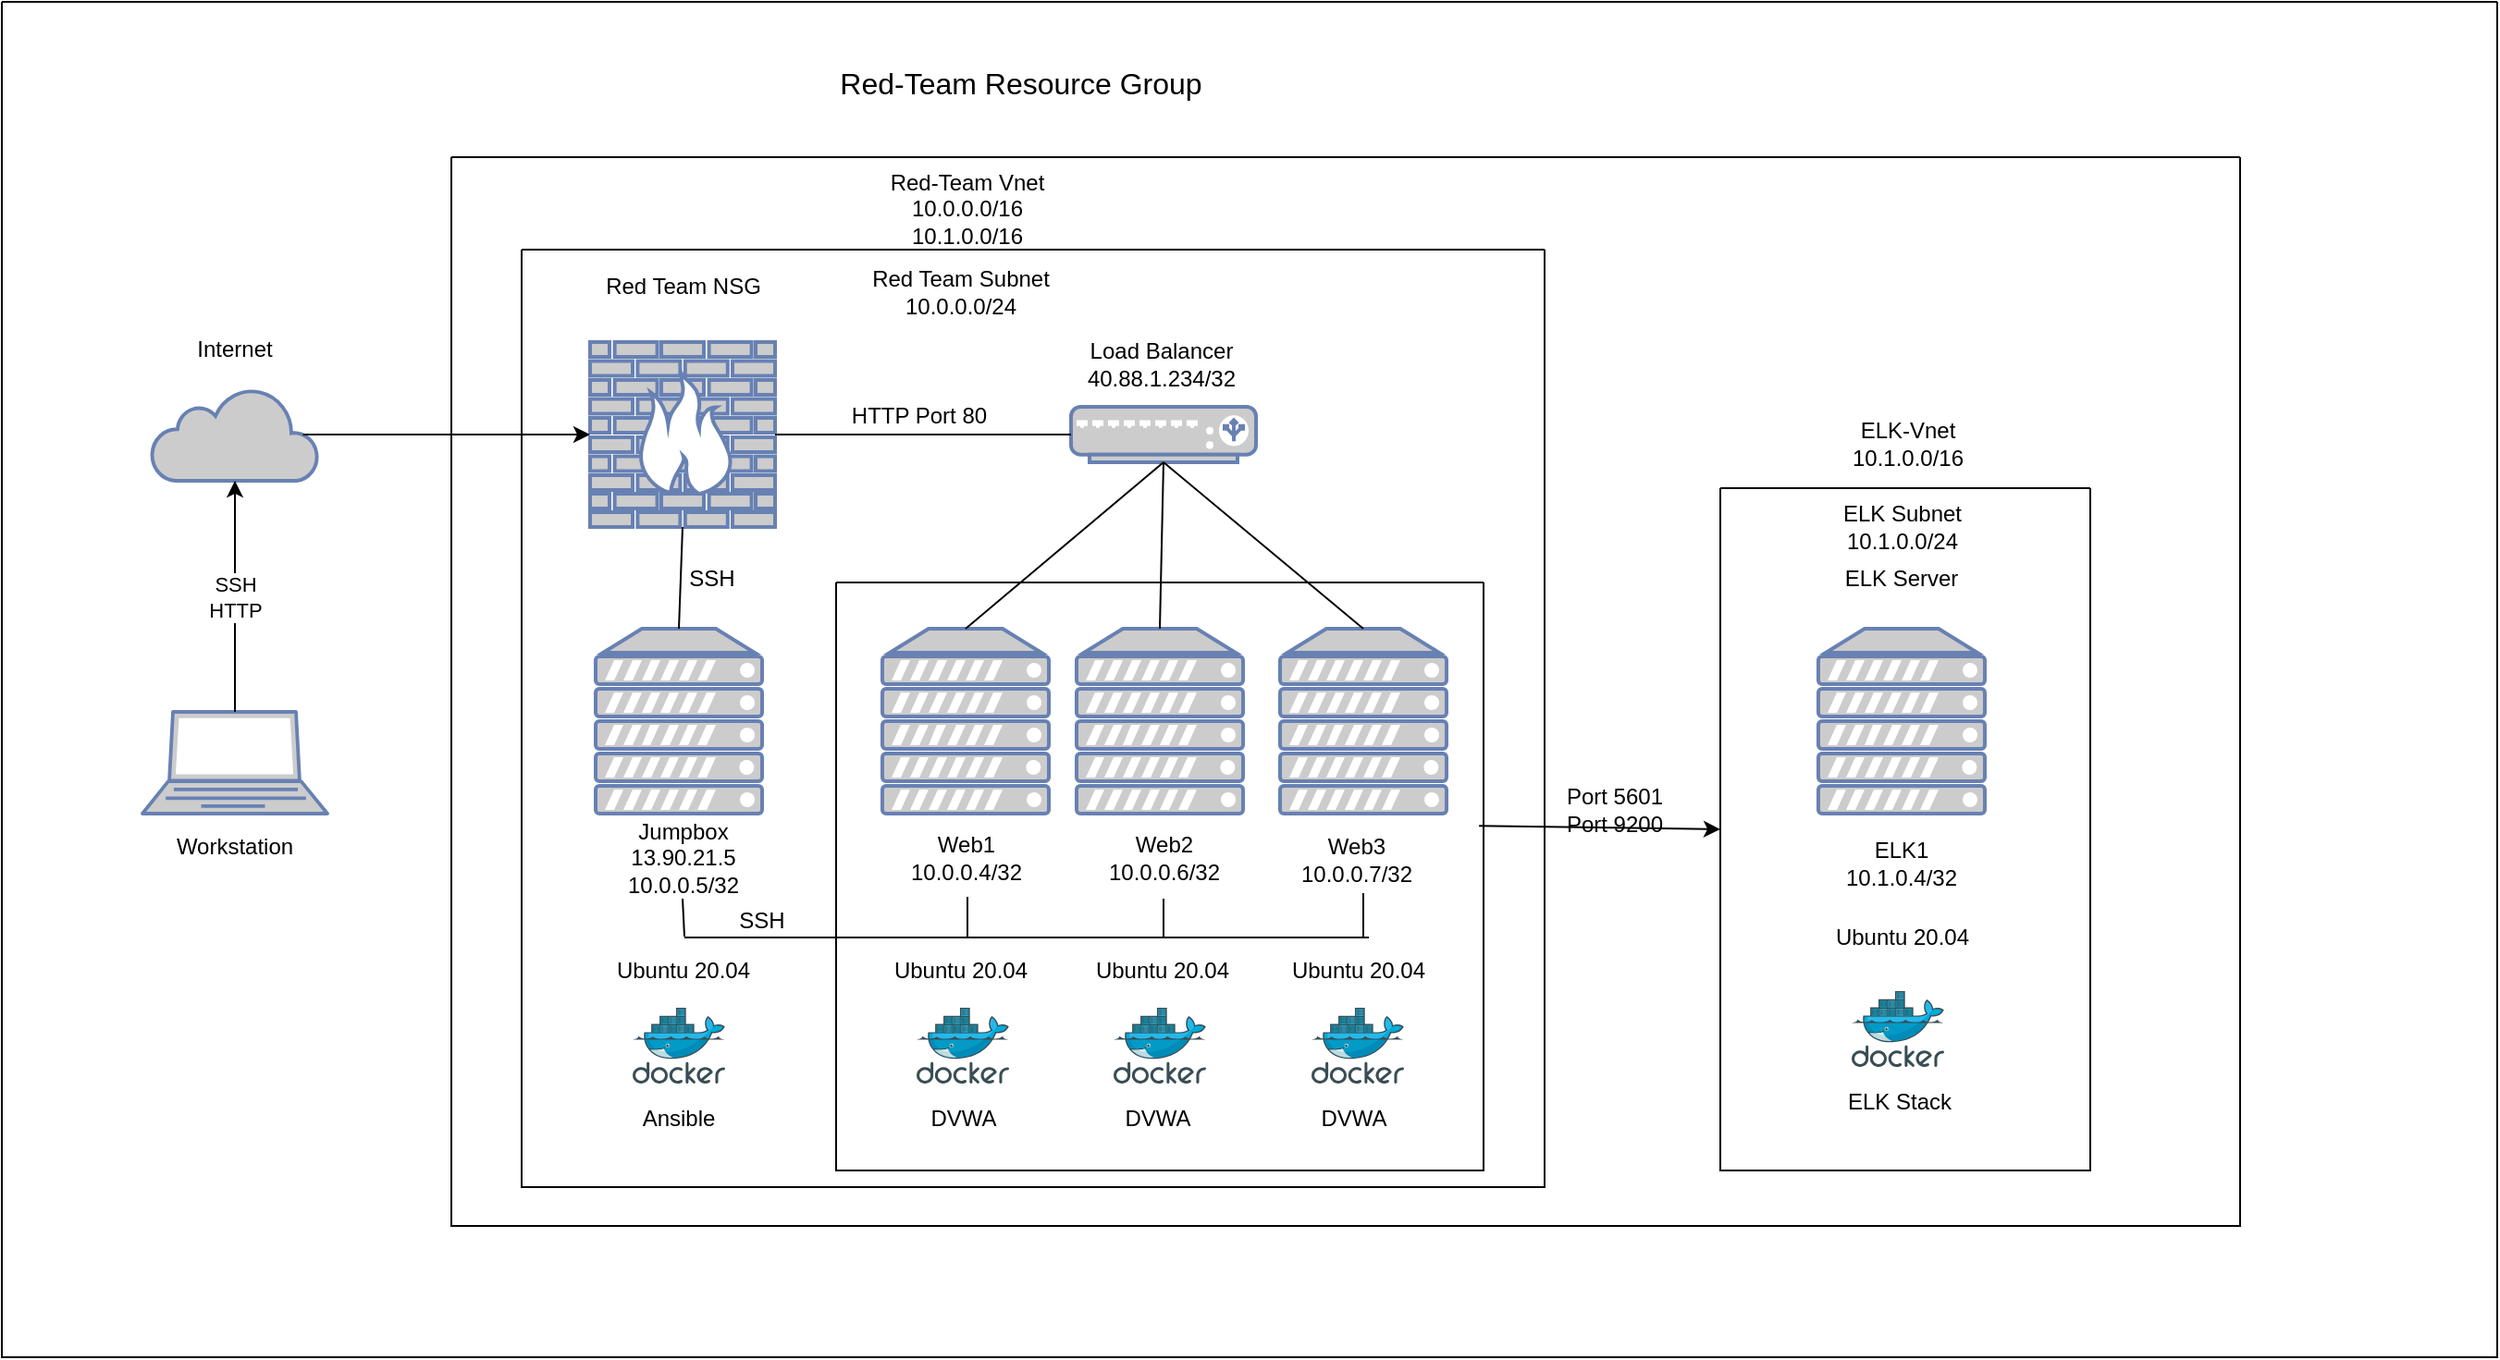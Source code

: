 <mxfile version="14.9.5" type="device"><diagram id="i4cquBmJH-5wGHcwKGQo" name="Page-1"><mxGraphModel dx="1102" dy="535" grid="1" gridSize="10" guides="1" tooltips="1" connect="1" arrows="1" fold="1" page="1" pageScale="1" pageWidth="850" pageHeight="1100" math="0" shadow="0"><root><mxCell id="0"/><mxCell id="1" parent="0"/><mxCell id="ZMiNI6_Ap2nqzIbHFZyc-1" value="" style="swimlane;startSize=0;fillColor=#D5E8D4;" vertex="1" parent="1"><mxGeometry x="9" y="26" width="1349" height="733" as="geometry"/></mxCell><mxCell id="ZMiNI6_Ap2nqzIbHFZyc-2" value="" style="swimlane;startSize=0;" vertex="1" parent="1"><mxGeometry x="252" y="110" width="967" height="578" as="geometry"/></mxCell><mxCell id="ZMiNI6_Ap2nqzIbHFZyc-3" value="" style="fontColor=#0066CC;verticalAlign=top;verticalLabelPosition=bottom;labelPosition=center;align=center;html=1;outlineConnect=0;fillColor=#CCCCCC;strokeColor=#6881B3;gradientColor=none;gradientDirection=north;strokeWidth=2;shape=mxgraph.networks.firewall;" vertex="1" parent="ZMiNI6_Ap2nqzIbHFZyc-2"><mxGeometry x="75" y="100" width="100" height="100" as="geometry"/></mxCell><mxCell id="ZMiNI6_Ap2nqzIbHFZyc-4" value="" style="fontColor=#0066CC;verticalAlign=top;verticalLabelPosition=bottom;labelPosition=center;align=center;html=1;outlineConnect=0;fillColor=#CCCCCC;strokeColor=#6881B3;gradientColor=none;gradientDirection=north;strokeWidth=2;shape=mxgraph.networks.load_balancer;" vertex="1" parent="ZMiNI6_Ap2nqzIbHFZyc-2"><mxGeometry x="335" y="135" width="100" height="30" as="geometry"/></mxCell><mxCell id="ZMiNI6_Ap2nqzIbHFZyc-5" value="" style="endArrow=none;html=1;entryX=0;entryY=0.5;entryDx=0;entryDy=0;entryPerimeter=0;exitX=1;exitY=0.5;exitDx=0;exitDy=0;exitPerimeter=0;" edge="1" parent="ZMiNI6_Ap2nqzIbHFZyc-2" source="ZMiNI6_Ap2nqzIbHFZyc-3" target="ZMiNI6_Ap2nqzIbHFZyc-4"><mxGeometry width="50" height="50" relative="1" as="geometry"><mxPoint x="210" y="170" as="sourcePoint"/><mxPoint x="260" y="120" as="targetPoint"/></mxGeometry></mxCell><mxCell id="ZMiNI6_Ap2nqzIbHFZyc-6" value="Red Team NSG" style="text;html=1;strokeColor=none;fillColor=none;align=center;verticalAlign=middle;whiteSpace=wrap;rounded=0;fontSize=12;" vertex="1" parent="ZMiNI6_Ap2nqzIbHFZyc-2"><mxGeometry x="54.5" y="60" width="141" height="20" as="geometry"/></mxCell><mxCell id="ZMiNI6_Ap2nqzIbHFZyc-7" value="Jumpbox&lt;br&gt;13.90.21.5&lt;br&gt;10.0.0.5/32" style="text;html=1;strokeColor=none;fillColor=none;align=center;verticalAlign=middle;whiteSpace=wrap;rounded=0;fontSize=12;" vertex="1" parent="ZMiNI6_Ap2nqzIbHFZyc-2"><mxGeometry x="81.5" y="369" width="87" height="20" as="geometry"/></mxCell><mxCell id="ZMiNI6_Ap2nqzIbHFZyc-8" value="Web1&lt;br&gt;10.0.0.4/32" style="text;html=1;strokeColor=none;fillColor=none;align=center;verticalAlign=middle;whiteSpace=wrap;rounded=0;fontSize=12;" vertex="1" parent="ZMiNI6_Ap2nqzIbHFZyc-2"><mxGeometry x="237" y="369" width="83" height="20" as="geometry"/></mxCell><mxCell id="ZMiNI6_Ap2nqzIbHFZyc-9" value="Web2&lt;br&gt;10.0.0.6/32" style="text;html=1;strokeColor=none;fillColor=none;align=center;verticalAlign=middle;whiteSpace=wrap;rounded=0;fontSize=12;" vertex="1" parent="ZMiNI6_Ap2nqzIbHFZyc-2"><mxGeometry x="343.5" y="369" width="83" height="20" as="geometry"/></mxCell><mxCell id="ZMiNI6_Ap2nqzIbHFZyc-10" value="Load Balancer&lt;br&gt;40.88.1.234/32" style="text;html=1;strokeColor=none;fillColor=none;align=center;verticalAlign=middle;whiteSpace=wrap;rounded=0;fontSize=12;" vertex="1" parent="ZMiNI6_Ap2nqzIbHFZyc-2"><mxGeometry x="335" y="102" width="98" height="20" as="geometry"/></mxCell><mxCell id="ZMiNI6_Ap2nqzIbHFZyc-11" value="Red-Team Vnet&lt;br&gt;10.0.0.0/16&lt;br&gt;10.1.0.0/16" style="text;html=1;strokeColor=none;fillColor=none;align=center;verticalAlign=middle;whiteSpace=wrap;rounded=0;fontSize=12;" vertex="1" parent="ZMiNI6_Ap2nqzIbHFZyc-2"><mxGeometry x="225.5" y="18" width="106" height="20" as="geometry"/></mxCell><mxCell id="ZMiNI6_Ap2nqzIbHFZyc-12" value="Red Team Subnet&lt;br&gt;10.0.0.0/24" style="text;html=1;strokeColor=none;fillColor=none;align=center;verticalAlign=middle;whiteSpace=wrap;rounded=0;fontSize=12;" vertex="1" parent="ZMiNI6_Ap2nqzIbHFZyc-2"><mxGeometry x="219" y="63" width="112.5" height="20" as="geometry"/></mxCell><mxCell id="ZMiNI6_Ap2nqzIbHFZyc-13" value="" style="aspect=fixed;html=1;points=[];align=center;image;fontSize=12;image=img/lib/mscae/Docker.svg;" vertex="1" parent="ZMiNI6_Ap2nqzIbHFZyc-2"><mxGeometry x="98" y="460" width="50" height="41" as="geometry"/></mxCell><mxCell id="ZMiNI6_Ap2nqzIbHFZyc-14" value="SSH" style="text;html=1;strokeColor=none;fillColor=none;align=center;verticalAlign=middle;whiteSpace=wrap;rounded=0;fontSize=12;" vertex="1" parent="ZMiNI6_Ap2nqzIbHFZyc-2"><mxGeometry x="121" y="218" width="40" height="20" as="geometry"/></mxCell><mxCell id="ZMiNI6_Ap2nqzIbHFZyc-15" value="" style="line;strokeWidth=1;html=1;perimeter=backbonePerimeter;points=[];outlineConnect=0;fontSize=12;" vertex="1" parent="ZMiNI6_Ap2nqzIbHFZyc-2"><mxGeometry x="126" y="417" width="370" height="10" as="geometry"/></mxCell><mxCell id="ZMiNI6_Ap2nqzIbHFZyc-16" value="" style="endArrow=none;html=1;fontSize=12;" edge="1" parent="ZMiNI6_Ap2nqzIbHFZyc-2" source="ZMiNI6_Ap2nqzIbHFZyc-15"><mxGeometry width="50" height="50" relative="1" as="geometry"><mxPoint x="149" y="157" as="sourcePoint"/><mxPoint x="125" y="401" as="targetPoint"/></mxGeometry></mxCell><mxCell id="ZMiNI6_Ap2nqzIbHFZyc-17" value="" style="endArrow=none;html=1;fontSize=12;" edge="1" parent="ZMiNI6_Ap2nqzIbHFZyc-2" source="ZMiNI6_Ap2nqzIbHFZyc-15"><mxGeometry width="50" height="50" relative="1" as="geometry"><mxPoint x="149" y="157" as="sourcePoint"/><mxPoint x="279" y="400" as="targetPoint"/></mxGeometry></mxCell><mxCell id="ZMiNI6_Ap2nqzIbHFZyc-18" value="" style="endArrow=none;html=1;fontSize=12;" edge="1" parent="ZMiNI6_Ap2nqzIbHFZyc-2" source="ZMiNI6_Ap2nqzIbHFZyc-15"><mxGeometry width="50" height="50" relative="1" as="geometry"><mxPoint x="149" y="157" as="sourcePoint"/><mxPoint x="385" y="401" as="targetPoint"/></mxGeometry></mxCell><mxCell id="ZMiNI6_Ap2nqzIbHFZyc-19" value="SSH" style="text;html=1;strokeColor=none;fillColor=none;align=center;verticalAlign=middle;whiteSpace=wrap;rounded=0;fontSize=12;" vertex="1" parent="ZMiNI6_Ap2nqzIbHFZyc-2"><mxGeometry x="148" y="403" width="40" height="20" as="geometry"/></mxCell><mxCell id="ZMiNI6_Ap2nqzIbHFZyc-20" value="Ansible" style="text;html=1;strokeColor=none;fillColor=none;align=center;verticalAlign=middle;whiteSpace=wrap;rounded=0;fontSize=12;" vertex="1" parent="ZMiNI6_Ap2nqzIbHFZyc-2"><mxGeometry x="103" y="510" width="40" height="20" as="geometry"/></mxCell><mxCell id="ZMiNI6_Ap2nqzIbHFZyc-21" value="" style="aspect=fixed;html=1;points=[];align=center;image;fontSize=12;image=img/lib/mscae/Docker.svg;" vertex="1" parent="ZMiNI6_Ap2nqzIbHFZyc-2"><mxGeometry x="251.5" y="460" width="50" height="41" as="geometry"/></mxCell><mxCell id="ZMiNI6_Ap2nqzIbHFZyc-22" value="" style="aspect=fixed;html=1;points=[];align=center;image;fontSize=12;image=img/lib/mscae/Docker.svg;" vertex="1" parent="ZMiNI6_Ap2nqzIbHFZyc-2"><mxGeometry x="358" y="460" width="50" height="41" as="geometry"/></mxCell><mxCell id="ZMiNI6_Ap2nqzIbHFZyc-23" value="" style="aspect=fixed;html=1;points=[];align=center;image;fontSize=12;image=img/lib/mscae/Docker.svg;" vertex="1" parent="ZMiNI6_Ap2nqzIbHFZyc-2"><mxGeometry x="465" y="460" width="50" height="41" as="geometry"/></mxCell><mxCell id="ZMiNI6_Ap2nqzIbHFZyc-24" value="DVWA" style="text;html=1;strokeColor=none;fillColor=none;align=center;verticalAlign=middle;whiteSpace=wrap;rounded=0;fontSize=12;" vertex="1" parent="ZMiNI6_Ap2nqzIbHFZyc-2"><mxGeometry x="256.5" y="510" width="40" height="20" as="geometry"/></mxCell><mxCell id="ZMiNI6_Ap2nqzIbHFZyc-25" value="DVWA" style="text;html=1;strokeColor=none;fillColor=none;align=center;verticalAlign=middle;whiteSpace=wrap;rounded=0;fontSize=12;" vertex="1" parent="ZMiNI6_Ap2nqzIbHFZyc-2"><mxGeometry x="362" y="510" width="40" height="20" as="geometry"/></mxCell><mxCell id="ZMiNI6_Ap2nqzIbHFZyc-26" value="DVWA" style="text;html=1;strokeColor=none;fillColor=none;align=center;verticalAlign=middle;whiteSpace=wrap;rounded=0;fontSize=12;" vertex="1" parent="ZMiNI6_Ap2nqzIbHFZyc-2"><mxGeometry x="468" y="510" width="40" height="20" as="geometry"/></mxCell><mxCell id="ZMiNI6_Ap2nqzIbHFZyc-27" value="" style="fontColor=#0066CC;verticalAlign=top;verticalLabelPosition=bottom;labelPosition=center;align=center;html=1;outlineConnect=0;fillColor=#CCCCCC;strokeColor=#6881B3;gradientColor=none;gradientDirection=north;strokeWidth=2;shape=mxgraph.networks.server;" vertex="1" parent="ZMiNI6_Ap2nqzIbHFZyc-2"><mxGeometry x="739" y="255" width="90" height="100" as="geometry"/></mxCell><mxCell id="ZMiNI6_Ap2nqzIbHFZyc-28" value="ELK Server" style="text;html=1;strokeColor=none;fillColor=none;align=center;verticalAlign=middle;whiteSpace=wrap;rounded=0;" vertex="1" parent="ZMiNI6_Ap2nqzIbHFZyc-2"><mxGeometry x="747" y="218" width="74" height="20" as="geometry"/></mxCell><mxCell id="ZMiNI6_Ap2nqzIbHFZyc-29" value="ELK1&lt;br&gt;10.1.0.4/32" style="text;html=1;strokeColor=none;fillColor=none;align=center;verticalAlign=middle;whiteSpace=wrap;rounded=0;" vertex="1" parent="ZMiNI6_Ap2nqzIbHFZyc-2"><mxGeometry x="747" y="372" width="74" height="20" as="geometry"/></mxCell><mxCell id="ZMiNI6_Ap2nqzIbHFZyc-30" value="" style="aspect=fixed;html=1;points=[];align=center;image;fontSize=12;image=img/lib/mscae/Docker.svg;" vertex="1" parent="ZMiNI6_Ap2nqzIbHFZyc-2"><mxGeometry x="757" y="451" width="50" height="41" as="geometry"/></mxCell><mxCell id="ZMiNI6_Ap2nqzIbHFZyc-31" value="ELK Stack" style="text;html=1;strokeColor=none;fillColor=none;align=center;verticalAlign=middle;whiteSpace=wrap;rounded=0;" vertex="1" parent="ZMiNI6_Ap2nqzIbHFZyc-2"><mxGeometry x="745" y="501" width="76" height="20" as="geometry"/></mxCell><mxCell id="ZMiNI6_Ap2nqzIbHFZyc-32" value="Port 5601&lt;br&gt;Port 9200&lt;br&gt;" style="text;html=1;strokeColor=none;fillColor=none;align=center;verticalAlign=middle;whiteSpace=wrap;rounded=0;" vertex="1" parent="ZMiNI6_Ap2nqzIbHFZyc-2"><mxGeometry x="589" y="343" width="80" height="20" as="geometry"/></mxCell><mxCell id="ZMiNI6_Ap2nqzIbHFZyc-33" value="ELK-Vnet&lt;br&gt;10.1.0.0/16" style="text;html=1;strokeColor=none;fillColor=none;align=center;verticalAlign=middle;whiteSpace=wrap;rounded=0;" vertex="1" parent="ZMiNI6_Ap2nqzIbHFZyc-2"><mxGeometry x="720" y="145" width="135" height="20" as="geometry"/></mxCell><mxCell id="ZMiNI6_Ap2nqzIbHFZyc-34" value="ELK Subnet&lt;br&gt;10.1.0.0/24" style="text;html=1;strokeColor=none;fillColor=none;align=center;verticalAlign=middle;whiteSpace=wrap;rounded=0;" vertex="1" parent="ZMiNI6_Ap2nqzIbHFZyc-2"><mxGeometry x="733.5" y="190" width="101" height="20" as="geometry"/></mxCell><mxCell id="ZMiNI6_Ap2nqzIbHFZyc-35" value="Ubuntu 20.04" style="text;html=1;strokeColor=none;fillColor=none;align=center;verticalAlign=middle;whiteSpace=wrap;rounded=0;" vertex="1" parent="ZMiNI6_Ap2nqzIbHFZyc-2"><mxGeometry x="71.5" y="430" width="107" height="20" as="geometry"/></mxCell><mxCell id="ZMiNI6_Ap2nqzIbHFZyc-36" value="Ubuntu 20.04" style="text;html=1;strokeColor=none;fillColor=none;align=center;verticalAlign=middle;whiteSpace=wrap;rounded=0;" vertex="1" parent="ZMiNI6_Ap2nqzIbHFZyc-2"><mxGeometry x="221.75" y="430" width="107" height="20" as="geometry"/></mxCell><mxCell id="ZMiNI6_Ap2nqzIbHFZyc-37" value="Ubuntu 20.04" style="text;html=1;strokeColor=none;fillColor=none;align=center;verticalAlign=middle;whiteSpace=wrap;rounded=0;" vertex="1" parent="ZMiNI6_Ap2nqzIbHFZyc-2"><mxGeometry x="330.5" y="430" width="107" height="20" as="geometry"/></mxCell><mxCell id="ZMiNI6_Ap2nqzIbHFZyc-38" value="Ubuntu 20.04" style="text;html=1;strokeColor=none;fillColor=none;align=center;verticalAlign=middle;whiteSpace=wrap;rounded=0;" vertex="1" parent="ZMiNI6_Ap2nqzIbHFZyc-2"><mxGeometry x="436.5" y="430" width="107" height="20" as="geometry"/></mxCell><mxCell id="ZMiNI6_Ap2nqzIbHFZyc-39" value="Ubuntu 20.04" style="text;html=1;strokeColor=none;fillColor=none;align=center;verticalAlign=middle;whiteSpace=wrap;rounded=0;" vertex="1" parent="ZMiNI6_Ap2nqzIbHFZyc-2"><mxGeometry x="730.5" y="412" width="107" height="20" as="geometry"/></mxCell><mxCell id="ZMiNI6_Ap2nqzIbHFZyc-40" value="" style="swimlane;startSize=0;" vertex="1" parent="1"><mxGeometry x="290" y="160" width="553" height="507" as="geometry"/></mxCell><mxCell id="ZMiNI6_Ap2nqzIbHFZyc-41" value="" style="fontColor=#0066CC;verticalAlign=top;verticalLabelPosition=bottom;labelPosition=center;align=center;html=1;outlineConnect=0;fillColor=#CCCCCC;strokeColor=#6881B3;gradientColor=none;gradientDirection=north;strokeWidth=2;shape=mxgraph.networks.server;" vertex="1" parent="ZMiNI6_Ap2nqzIbHFZyc-40"><mxGeometry x="40" y="205" width="90" height="100" as="geometry"/></mxCell><mxCell id="ZMiNI6_Ap2nqzIbHFZyc-42" value="" style="fontColor=#0066CC;verticalAlign=top;verticalLabelPosition=bottom;labelPosition=center;align=center;html=1;outlineConnect=0;fillColor=#CCCCCC;strokeColor=#6881B3;gradientColor=none;gradientDirection=north;strokeWidth=2;shape=mxgraph.networks.server;" vertex="1" parent="ZMiNI6_Ap2nqzIbHFZyc-40"><mxGeometry x="195" y="205" width="90" height="100" as="geometry"/></mxCell><mxCell id="ZMiNI6_Ap2nqzIbHFZyc-43" value="" style="fontColor=#0066CC;verticalAlign=top;verticalLabelPosition=bottom;labelPosition=center;align=center;html=1;outlineConnect=0;fillColor=#CCCCCC;strokeColor=#6881B3;gradientColor=none;gradientDirection=north;strokeWidth=2;shape=mxgraph.networks.server;" vertex="1" parent="ZMiNI6_Ap2nqzIbHFZyc-40"><mxGeometry x="300" y="205" width="90" height="100" as="geometry"/></mxCell><mxCell id="ZMiNI6_Ap2nqzIbHFZyc-44" value="" style="fontColor=#0066CC;verticalAlign=top;verticalLabelPosition=bottom;labelPosition=center;align=center;html=1;outlineConnect=0;fillColor=#CCCCCC;strokeColor=#6881B3;gradientColor=none;gradientDirection=north;strokeWidth=2;shape=mxgraph.networks.server;" vertex="1" parent="ZMiNI6_Ap2nqzIbHFZyc-40"><mxGeometry x="410" y="205" width="90" height="100" as="geometry"/></mxCell><mxCell id="ZMiNI6_Ap2nqzIbHFZyc-45" value="" style="fontColor=#0066CC;verticalAlign=top;verticalLabelPosition=bottom;labelPosition=center;align=center;html=1;outlineConnect=0;fillColor=#CCCCCC;strokeColor=#6881B3;gradientColor=none;gradientDirection=north;strokeWidth=2;shape=mxgraph.networks.laptop;" vertex="1" parent="1"><mxGeometry x="85" y="410" width="100" height="55" as="geometry"/></mxCell><mxCell id="ZMiNI6_Ap2nqzIbHFZyc-46" value="" style="html=1;outlineConnect=0;fillColor=#CCCCCC;strokeColor=#6881B3;gradientColor=none;gradientDirection=north;strokeWidth=2;shape=mxgraph.networks.cloud;fontColor=#ffffff;" vertex="1" parent="1"><mxGeometry x="90" y="235" width="90" height="50" as="geometry"/></mxCell><mxCell id="ZMiNI6_Ap2nqzIbHFZyc-47" value="" style="swimlane;startSize=0;" vertex="1" parent="1"><mxGeometry x="460" y="340" width="350" height="318" as="geometry"/></mxCell><mxCell id="ZMiNI6_Ap2nqzIbHFZyc-48" value="" style="endArrow=none;html=1;entryX=0.5;entryY=1;entryDx=0;entryDy=0;entryPerimeter=0;exitX=0.5;exitY=0;exitDx=0;exitDy=0;exitPerimeter=0;" edge="1" parent="1" source="ZMiNI6_Ap2nqzIbHFZyc-41" target="ZMiNI6_Ap2nqzIbHFZyc-3"><mxGeometry width="50" height="50" relative="1" as="geometry"><mxPoint x="400" y="420" as="sourcePoint"/><mxPoint x="450" y="370" as="targetPoint"/></mxGeometry></mxCell><mxCell id="ZMiNI6_Ap2nqzIbHFZyc-49" value="" style="endArrow=classic;html=1;entryX=0.5;entryY=1;entryDx=0;entryDy=0;entryPerimeter=0;exitX=0.5;exitY=0;exitDx=0;exitDy=0;exitPerimeter=0;" edge="1" parent="1" source="ZMiNI6_Ap2nqzIbHFZyc-45" target="ZMiNI6_Ap2nqzIbHFZyc-46"><mxGeometry relative="1" as="geometry"><mxPoint x="85" y="350" as="sourcePoint"/><mxPoint x="185" y="350" as="targetPoint"/><Array as="points"><mxPoint x="135" y="350"/></Array></mxGeometry></mxCell><mxCell id="ZMiNI6_Ap2nqzIbHFZyc-50" value="SSH&lt;br&gt;HTTP" style="edgeLabel;resizable=0;html=1;align=center;verticalAlign=middle;" connectable="0" vertex="1" parent="ZMiNI6_Ap2nqzIbHFZyc-49"><mxGeometry relative="1" as="geometry"/></mxCell><mxCell id="ZMiNI6_Ap2nqzIbHFZyc-51" value="" style="endArrow=classic;html=1;entryX=0;entryY=0.5;entryDx=0;entryDy=0;entryPerimeter=0;exitX=0.91;exitY=0.5;exitDx=0;exitDy=0;exitPerimeter=0;" edge="1" parent="1" source="ZMiNI6_Ap2nqzIbHFZyc-46" target="ZMiNI6_Ap2nqzIbHFZyc-3"><mxGeometry relative="1" as="geometry"><mxPoint x="180" y="259.5" as="sourcePoint"/><mxPoint x="280" y="259.5" as="targetPoint"/><Array as="points"/></mxGeometry></mxCell><mxCell id="ZMiNI6_Ap2nqzIbHFZyc-52" value="Internet" style="text;html=1;strokeColor=none;fillColor=none;align=center;verticalAlign=middle;whiteSpace=wrap;rounded=0;" vertex="1" parent="1"><mxGeometry x="115" y="204" width="40" height="20" as="geometry"/></mxCell><mxCell id="ZMiNI6_Ap2nqzIbHFZyc-53" value="Workstation" style="text;html=1;strokeColor=none;fillColor=none;align=center;verticalAlign=middle;whiteSpace=wrap;rounded=0;" vertex="1" parent="1"><mxGeometry x="115" y="473" width="40" height="20" as="geometry"/></mxCell><mxCell id="ZMiNI6_Ap2nqzIbHFZyc-54" value="Red-Team Resource Group" style="text;html=1;strokeColor=none;fillColor=none;align=center;verticalAlign=middle;whiteSpace=wrap;rounded=0;fontSize=16;" vertex="1" parent="1"><mxGeometry x="455" y="60" width="210" height="20" as="geometry"/></mxCell><mxCell id="ZMiNI6_Ap2nqzIbHFZyc-55" value="Web3&lt;br&gt;10.0.0.7/32" style="text;html=1;strokeColor=none;fillColor=none;align=center;verticalAlign=middle;whiteSpace=wrap;rounded=0;fontSize=12;" vertex="1" parent="1"><mxGeometry x="700" y="480" width="83" height="20" as="geometry"/></mxCell><mxCell id="ZMiNI6_Ap2nqzIbHFZyc-56" value="HTTP Port 80" style="text;html=1;strokeColor=none;fillColor=none;align=center;verticalAlign=middle;whiteSpace=wrap;rounded=0;fontSize=12;" vertex="1" parent="1"><mxGeometry x="466" y="240" width="78" height="20" as="geometry"/></mxCell><mxCell id="ZMiNI6_Ap2nqzIbHFZyc-57" value="" style="endArrow=none;html=1;fontSize=12;entryX=0.542;entryY=1.4;entryDx=0;entryDy=0;entryPerimeter=0;" edge="1" parent="1" source="ZMiNI6_Ap2nqzIbHFZyc-15" target="ZMiNI6_Ap2nqzIbHFZyc-55"><mxGeometry width="50" height="50" relative="1" as="geometry"><mxPoint x="399" y="267" as="sourcePoint"/><mxPoint x="449" y="217" as="targetPoint"/></mxGeometry></mxCell><mxCell id="ZMiNI6_Ap2nqzIbHFZyc-58" value="" style="endArrow=none;html=1;fontSize=12;entryX=0.5;entryY=1;entryDx=0;entryDy=0;entryPerimeter=0;exitX=0.5;exitY=0;exitDx=0;exitDy=0;exitPerimeter=0;" edge="1" parent="1" source="ZMiNI6_Ap2nqzIbHFZyc-42" target="ZMiNI6_Ap2nqzIbHFZyc-4"><mxGeometry width="50" height="50" relative="1" as="geometry"><mxPoint x="399" y="577" as="sourcePoint"/><mxPoint x="449" y="527" as="targetPoint"/></mxGeometry></mxCell><mxCell id="ZMiNI6_Ap2nqzIbHFZyc-59" value="" style="endArrow=none;html=1;fontSize=12;entryX=0.5;entryY=0;entryDx=0;entryDy=0;entryPerimeter=0;exitX=0.5;exitY=1;exitDx=0;exitDy=0;exitPerimeter=0;" edge="1" parent="1" source="ZMiNI6_Ap2nqzIbHFZyc-4" target="ZMiNI6_Ap2nqzIbHFZyc-43"><mxGeometry width="50" height="50" relative="1" as="geometry"><mxPoint x="399" y="577" as="sourcePoint"/><mxPoint x="449" y="527" as="targetPoint"/></mxGeometry></mxCell><mxCell id="ZMiNI6_Ap2nqzIbHFZyc-60" value="" style="endArrow=none;html=1;fontSize=12;entryX=0.5;entryY=1;entryDx=0;entryDy=0;entryPerimeter=0;exitX=0.5;exitY=0;exitDx=0;exitDy=0;exitPerimeter=0;" edge="1" parent="1" source="ZMiNI6_Ap2nqzIbHFZyc-44" target="ZMiNI6_Ap2nqzIbHFZyc-4"><mxGeometry width="50" height="50" relative="1" as="geometry"><mxPoint x="399" y="577" as="sourcePoint"/><mxPoint x="449" y="527" as="targetPoint"/></mxGeometry></mxCell><mxCell id="ZMiNI6_Ap2nqzIbHFZyc-61" value="" style="swimlane;startSize=0;" vertex="1" parent="1"><mxGeometry x="938" y="289" width="200" height="369" as="geometry"/></mxCell><mxCell id="ZMiNI6_Ap2nqzIbHFZyc-62" value="" style="endArrow=classic;html=1;entryX=0;entryY=0.5;entryDx=0;entryDy=0;exitX=0.993;exitY=0.414;exitDx=0;exitDy=0;exitPerimeter=0;" edge="1" parent="1" source="ZMiNI6_Ap2nqzIbHFZyc-47" target="ZMiNI6_Ap2nqzIbHFZyc-61"><mxGeometry width="50" height="50" relative="1" as="geometry"><mxPoint x="450" y="389" as="sourcePoint"/><mxPoint x="500" y="339" as="targetPoint"/></mxGeometry></mxCell></root></mxGraphModel></diagram></mxfile>